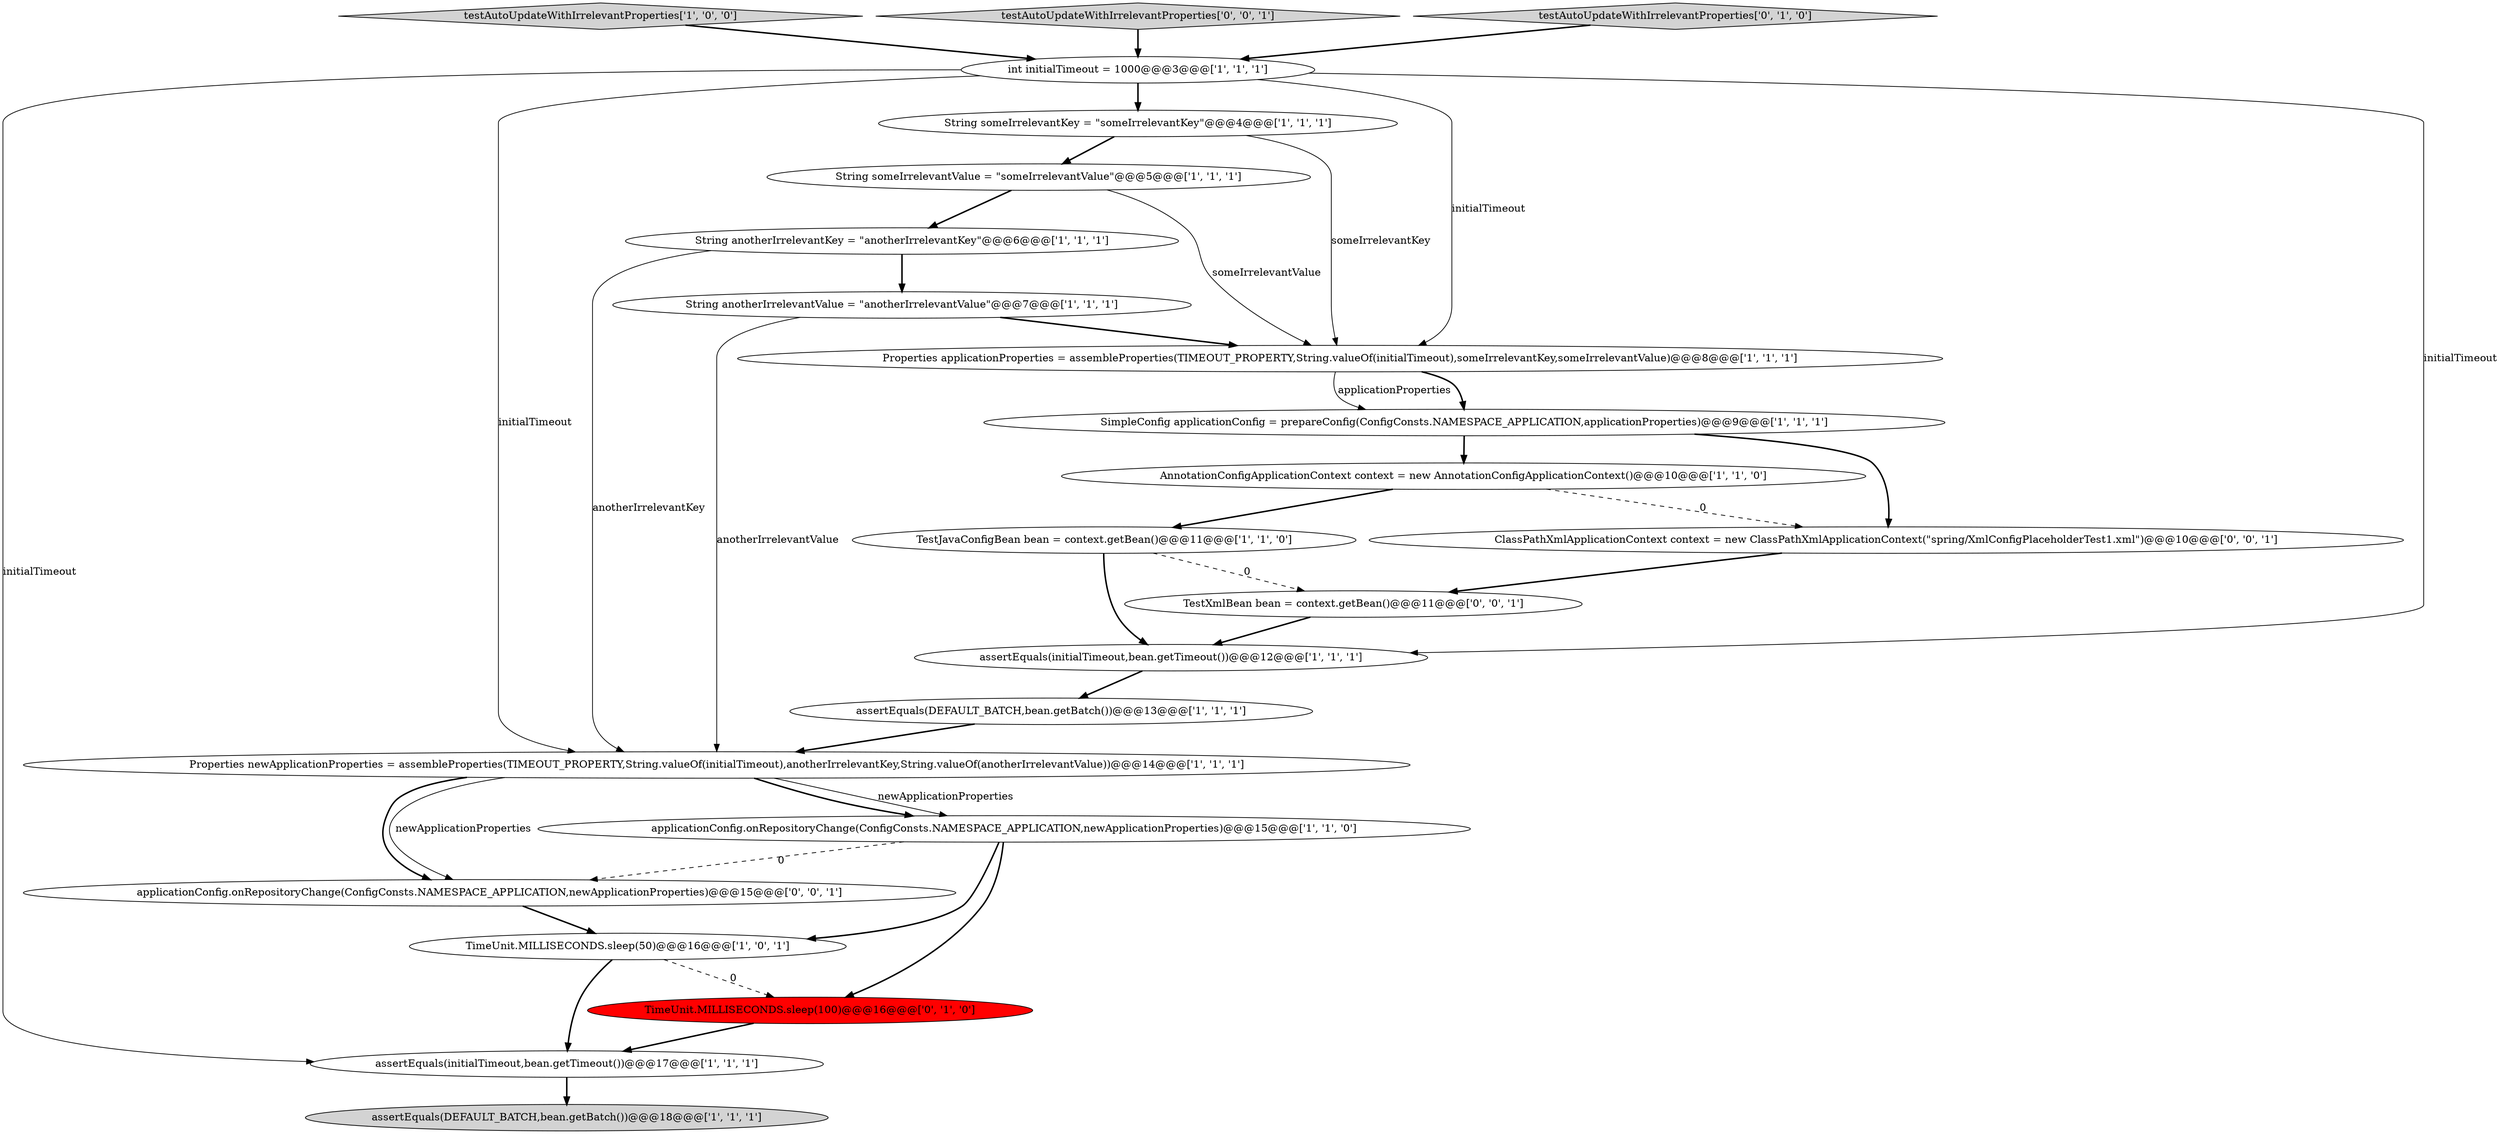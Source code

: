 digraph {
20 [style = filled, label = "applicationConfig.onRepositoryChange(ConfigConsts.NAMESPACE_APPLICATION,newApplicationProperties)@@@15@@@['0', '0', '1']", fillcolor = white, shape = ellipse image = "AAA0AAABBB3BBB"];
7 [style = filled, label = "testAutoUpdateWithIrrelevantProperties['1', '0', '0']", fillcolor = lightgray, shape = diamond image = "AAA0AAABBB1BBB"];
1 [style = filled, label = "assertEquals(initialTimeout,bean.getTimeout())@@@17@@@['1', '1', '1']", fillcolor = white, shape = ellipse image = "AAA0AAABBB1BBB"];
19 [style = filled, label = "testAutoUpdateWithIrrelevantProperties['0', '0', '1']", fillcolor = lightgray, shape = diamond image = "AAA0AAABBB3BBB"];
0 [style = filled, label = "String someIrrelevantValue = \"someIrrelevantValue\"@@@5@@@['1', '1', '1']", fillcolor = white, shape = ellipse image = "AAA0AAABBB1BBB"];
10 [style = filled, label = "TimeUnit.MILLISECONDS.sleep(50)@@@16@@@['1', '0', '1']", fillcolor = white, shape = ellipse image = "AAA0AAABBB1BBB"];
17 [style = filled, label = "TimeUnit.MILLISECONDS.sleep(100)@@@16@@@['0', '1', '0']", fillcolor = red, shape = ellipse image = "AAA1AAABBB2BBB"];
16 [style = filled, label = "SimpleConfig applicationConfig = prepareConfig(ConfigConsts.NAMESPACE_APPLICATION,applicationProperties)@@@9@@@['1', '1', '1']", fillcolor = white, shape = ellipse image = "AAA0AAABBB1BBB"];
3 [style = filled, label = "assertEquals(DEFAULT_BATCH,bean.getBatch())@@@18@@@['1', '1', '1']", fillcolor = lightgray, shape = ellipse image = "AAA0AAABBB1BBB"];
18 [style = filled, label = "testAutoUpdateWithIrrelevantProperties['0', '1', '0']", fillcolor = lightgray, shape = diamond image = "AAA0AAABBB2BBB"];
8 [style = filled, label = "Properties newApplicationProperties = assembleProperties(TIMEOUT_PROPERTY,String.valueOf(initialTimeout),anotherIrrelevantKey,String.valueOf(anotherIrrelevantValue))@@@14@@@['1', '1', '1']", fillcolor = white, shape = ellipse image = "AAA0AAABBB1BBB"];
22 [style = filled, label = "ClassPathXmlApplicationContext context = new ClassPathXmlApplicationContext(\"spring/XmlConfigPlaceholderTest1.xml\")@@@10@@@['0', '0', '1']", fillcolor = white, shape = ellipse image = "AAA0AAABBB3BBB"];
14 [style = filled, label = "assertEquals(DEFAULT_BATCH,bean.getBatch())@@@13@@@['1', '1', '1']", fillcolor = white, shape = ellipse image = "AAA0AAABBB1BBB"];
2 [style = filled, label = "String someIrrelevantKey = \"someIrrelevantKey\"@@@4@@@['1', '1', '1']", fillcolor = white, shape = ellipse image = "AAA0AAABBB1BBB"];
21 [style = filled, label = "TestXmlBean bean = context.getBean()@@@11@@@['0', '0', '1']", fillcolor = white, shape = ellipse image = "AAA0AAABBB3BBB"];
6 [style = filled, label = "assertEquals(initialTimeout,bean.getTimeout())@@@12@@@['1', '1', '1']", fillcolor = white, shape = ellipse image = "AAA0AAABBB1BBB"];
9 [style = filled, label = "applicationConfig.onRepositoryChange(ConfigConsts.NAMESPACE_APPLICATION,newApplicationProperties)@@@15@@@['1', '1', '0']", fillcolor = white, shape = ellipse image = "AAA0AAABBB1BBB"];
5 [style = filled, label = "String anotherIrrelevantKey = \"anotherIrrelevantKey\"@@@6@@@['1', '1', '1']", fillcolor = white, shape = ellipse image = "AAA0AAABBB1BBB"];
15 [style = filled, label = "Properties applicationProperties = assembleProperties(TIMEOUT_PROPERTY,String.valueOf(initialTimeout),someIrrelevantKey,someIrrelevantValue)@@@8@@@['1', '1', '1']", fillcolor = white, shape = ellipse image = "AAA0AAABBB1BBB"];
13 [style = filled, label = "AnnotationConfigApplicationContext context = new AnnotationConfigApplicationContext()@@@10@@@['1', '1', '0']", fillcolor = white, shape = ellipse image = "AAA0AAABBB1BBB"];
4 [style = filled, label = "int initialTimeout = 1000@@@3@@@['1', '1', '1']", fillcolor = white, shape = ellipse image = "AAA0AAABBB1BBB"];
12 [style = filled, label = "TestJavaConfigBean bean = context.getBean()@@@11@@@['1', '1', '0']", fillcolor = white, shape = ellipse image = "AAA0AAABBB1BBB"];
11 [style = filled, label = "String anotherIrrelevantValue = \"anotherIrrelevantValue\"@@@7@@@['1', '1', '1']", fillcolor = white, shape = ellipse image = "AAA0AAABBB1BBB"];
9->20 [style = dashed, label="0"];
16->13 [style = bold, label=""];
17->1 [style = bold, label=""];
21->6 [style = bold, label=""];
11->8 [style = solid, label="anotherIrrelevantValue"];
8->20 [style = solid, label="newApplicationProperties"];
1->3 [style = bold, label=""];
22->21 [style = bold, label=""];
0->15 [style = solid, label="someIrrelevantValue"];
9->17 [style = bold, label=""];
4->2 [style = bold, label=""];
7->4 [style = bold, label=""];
9->10 [style = bold, label=""];
16->22 [style = bold, label=""];
15->16 [style = bold, label=""];
12->6 [style = bold, label=""];
12->21 [style = dashed, label="0"];
4->8 [style = solid, label="initialTimeout"];
11->15 [style = bold, label=""];
20->10 [style = bold, label=""];
15->16 [style = solid, label="applicationProperties"];
6->14 [style = bold, label=""];
2->0 [style = bold, label=""];
13->12 [style = bold, label=""];
8->20 [style = bold, label=""];
18->4 [style = bold, label=""];
8->9 [style = solid, label="newApplicationProperties"];
4->1 [style = solid, label="initialTimeout"];
8->9 [style = bold, label=""];
10->17 [style = dashed, label="0"];
5->8 [style = solid, label="anotherIrrelevantKey"];
5->11 [style = bold, label=""];
14->8 [style = bold, label=""];
19->4 [style = bold, label=""];
4->6 [style = solid, label="initialTimeout"];
4->15 [style = solid, label="initialTimeout"];
2->15 [style = solid, label="someIrrelevantKey"];
10->1 [style = bold, label=""];
13->22 [style = dashed, label="0"];
0->5 [style = bold, label=""];
}
